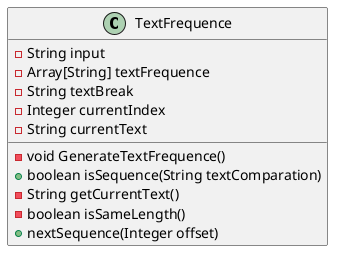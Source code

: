 @startuml
class TextFrequence {
  -String input
  -Array[String] textFrequence
  -String textBreak
  -Integer currentIndex
  -String currentText
  -void GenerateTextFrequence()
  +boolean isSequence(String textComparation)
  -String getCurrentText()
  -boolean isSameLength()
  +nextSequence(Integer offset)

}

@enduml
